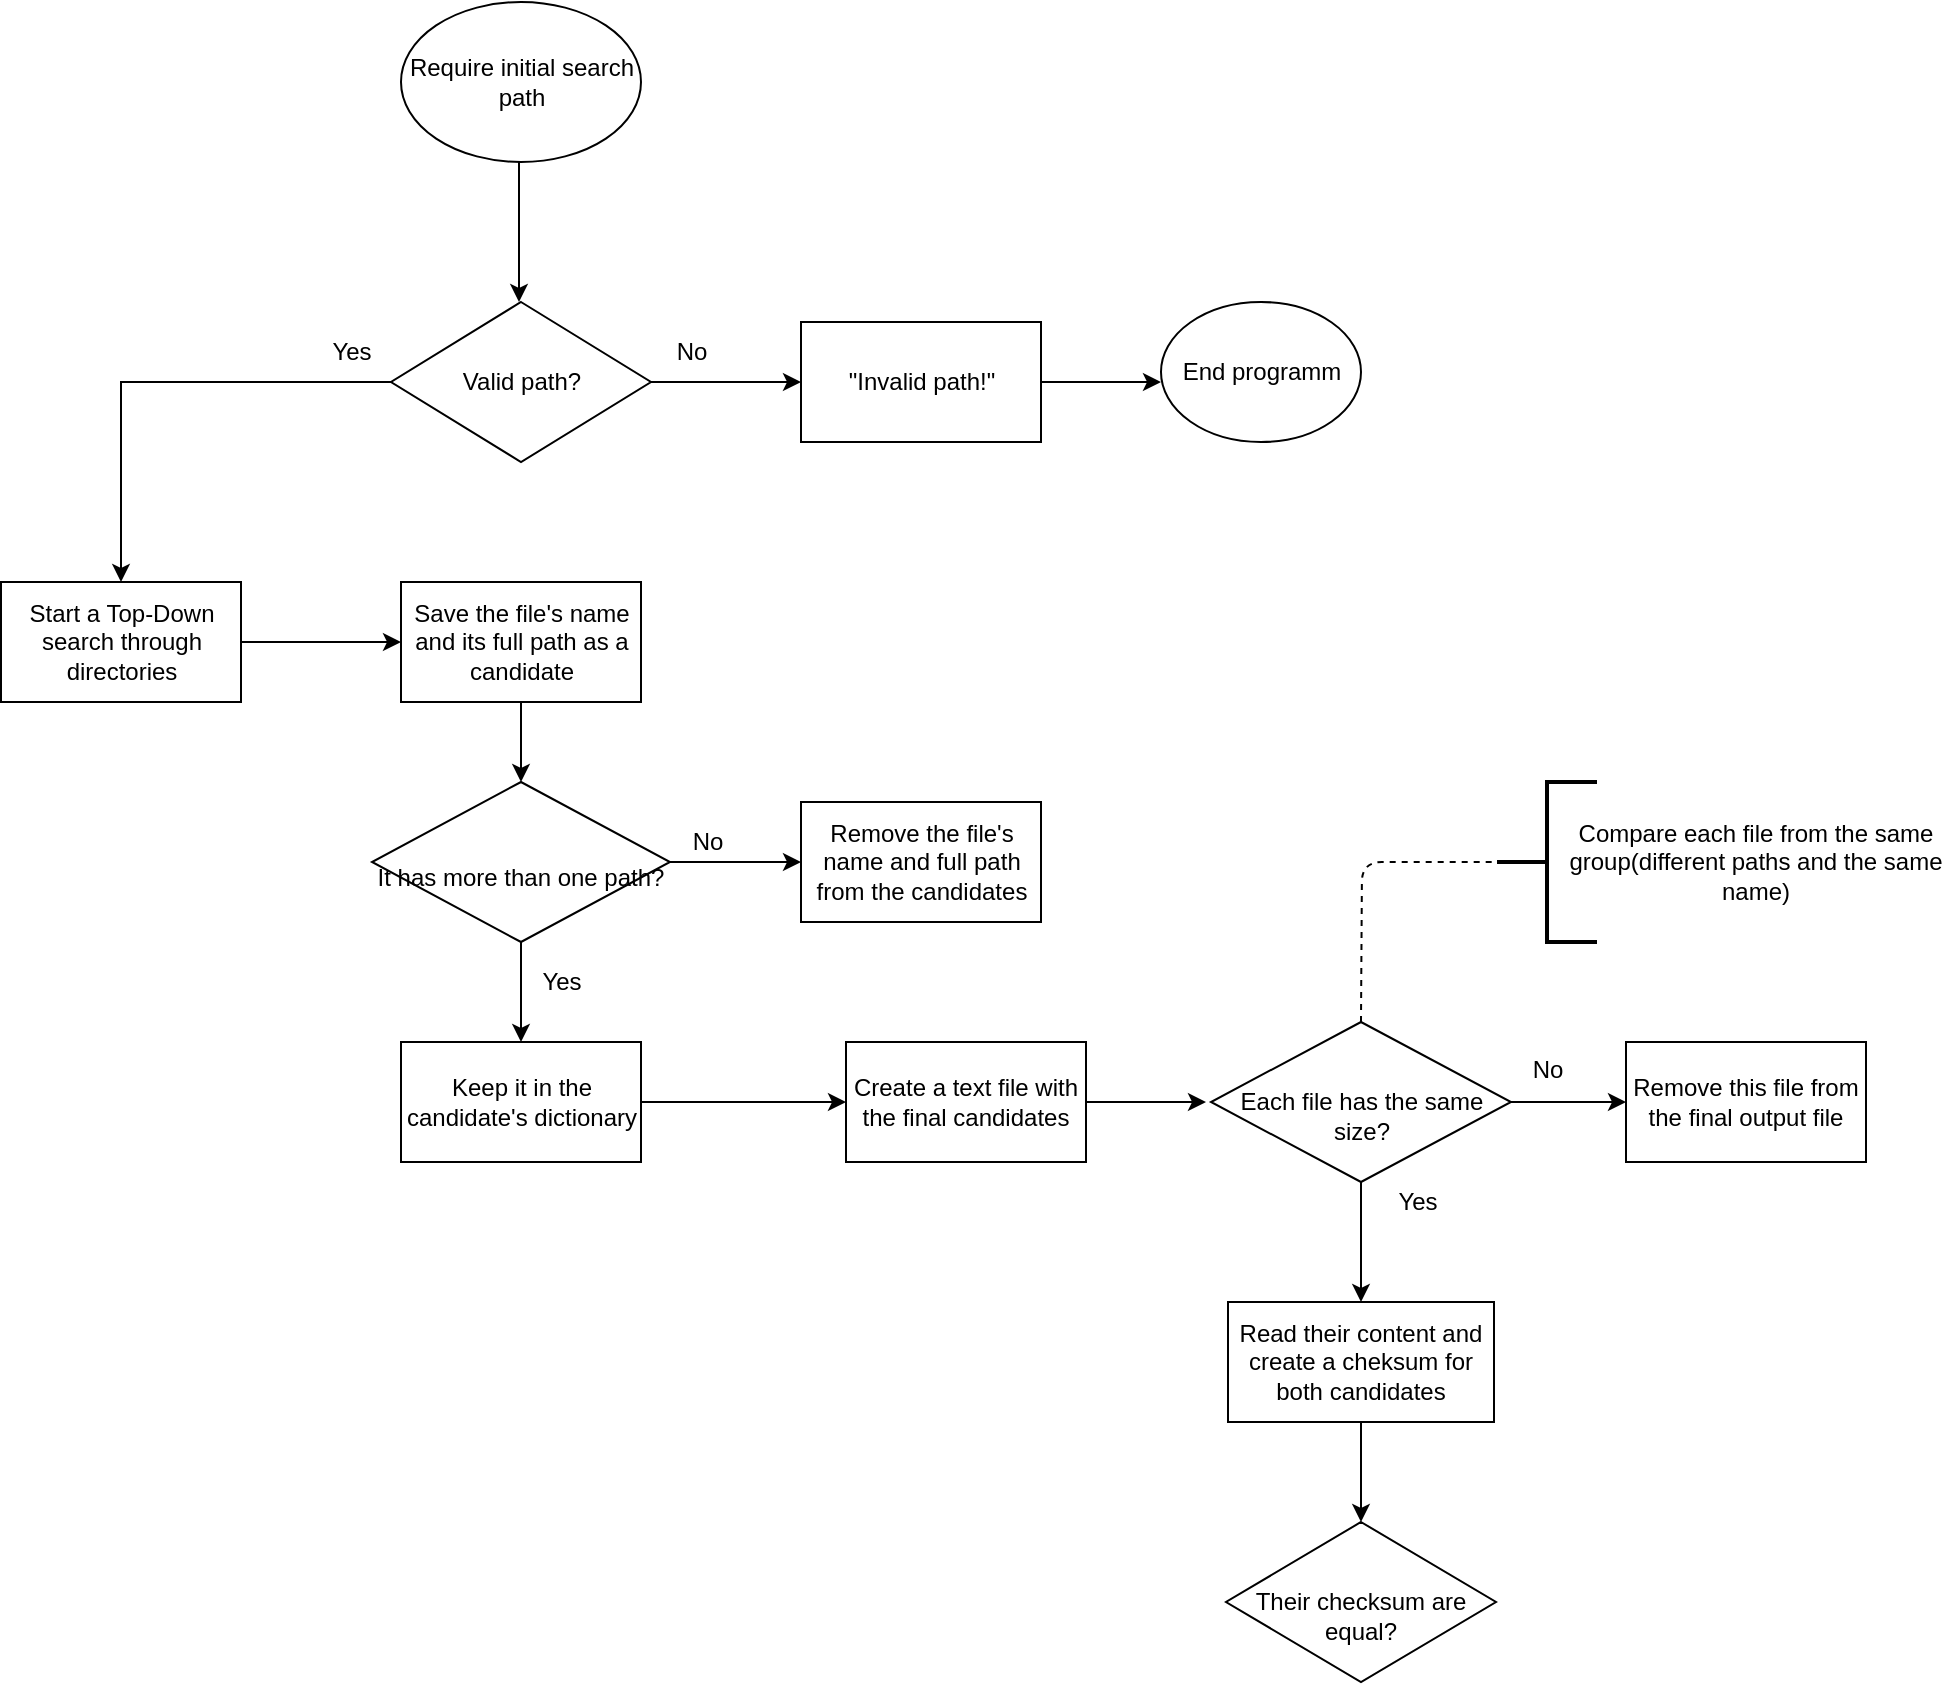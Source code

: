 <mxfile version="10.6.3" type="github"><diagram id="ecPP2jQ27v2pAvyMtvCx" name="Page-1"><mxGraphModel dx="840" dy="481" grid="1" gridSize="10" guides="1" tooltips="1" connect="1" arrows="1" fold="1" page="1" pageScale="1" pageWidth="827" pageHeight="1169" math="0" shadow="0"><root><mxCell id="0"/><mxCell id="1" parent="0"/><mxCell id="CdPllzhNP9zi-eXG6vMc-7" value="" style="strokeWidth=2;html=1;shape=mxgraph.flowchart.annotation_2;align=left;rotation=0;direction=east;" vertex="1" parent="1"><mxGeometry x="1055.5" y="430" width="50" height="80" as="geometry"/></mxCell><mxCell id="oGG3LgaSwGbW1TCwv-tr-1" value="&lt;div&gt;Require initial search path&lt;/div&gt;" style="ellipse;whiteSpace=wrap;html=1;" parent="1" vertex="1"><mxGeometry x="507.5" y="40" width="120" height="80" as="geometry"/></mxCell><mxCell id="oGG3LgaSwGbW1TCwv-tr-3" value="" style="endArrow=classic;html=1;" parent="1" edge="1"><mxGeometry width="50" height="50" relative="1" as="geometry"><mxPoint x="566.5" y="120" as="sourcePoint"/><mxPoint x="566.5" y="190" as="targetPoint"/></mxGeometry></mxCell><mxCell id="oGG3LgaSwGbW1TCwv-tr-19" style="edgeStyle=orthogonalEdgeStyle;rounded=0;orthogonalLoop=1;jettySize=auto;html=1;exitX=1;exitY=0.5;exitDx=0;exitDy=0;entryX=0;entryY=0.5;entryDx=0;entryDy=0;" parent="1" source="oGG3LgaSwGbW1TCwv-tr-4" target="oGG3LgaSwGbW1TCwv-tr-8" edge="1"><mxGeometry relative="1" as="geometry"/></mxCell><mxCell id="oGG3LgaSwGbW1TCwv-tr-26" style="edgeStyle=orthogonalEdgeStyle;rounded=0;orthogonalLoop=1;jettySize=auto;html=1;exitX=0;exitY=0.5;exitDx=0;exitDy=0;entryX=0.5;entryY=0;entryDx=0;entryDy=0;" parent="1" source="oGG3LgaSwGbW1TCwv-tr-4" target="oGG3LgaSwGbW1TCwv-tr-15" edge="1"><mxGeometry relative="1" as="geometry"/></mxCell><mxCell id="oGG3LgaSwGbW1TCwv-tr-4" value="Valid path?" style="rhombus;whiteSpace=wrap;html=1;" parent="1" vertex="1"><mxGeometry x="502.5" y="190" width="130" height="80" as="geometry"/></mxCell><mxCell id="oGG3LgaSwGbW1TCwv-tr-20" style="edgeStyle=orthogonalEdgeStyle;rounded=0;orthogonalLoop=1;jettySize=auto;html=1;exitX=1;exitY=0.5;exitDx=0;exitDy=0;" parent="1" source="oGG3LgaSwGbW1TCwv-tr-8" edge="1"><mxGeometry relative="1" as="geometry"><mxPoint x="887.5" y="230" as="targetPoint"/></mxGeometry></mxCell><mxCell id="oGG3LgaSwGbW1TCwv-tr-8" value="&quot;Invalid path!&quot;" style="rounded=0;whiteSpace=wrap;html=1;" parent="1" vertex="1"><mxGeometry x="707.5" y="200" width="120" height="60" as="geometry"/></mxCell><mxCell id="oGG3LgaSwGbW1TCwv-tr-11" value="&lt;div&gt;No&lt;/div&gt;" style="text;html=1;strokeColor=none;fillColor=none;align=center;verticalAlign=middle;whiteSpace=wrap;rounded=0;" parent="1" vertex="1"><mxGeometry x="632.5" y="205" width="40" height="20" as="geometry"/></mxCell><mxCell id="oGG3LgaSwGbW1TCwv-tr-27" style="edgeStyle=orthogonalEdgeStyle;rounded=0;orthogonalLoop=1;jettySize=auto;html=1;entryX=0;entryY=0.5;entryDx=0;entryDy=0;" parent="1" source="oGG3LgaSwGbW1TCwv-tr-15" target="oGG3LgaSwGbW1TCwv-tr-22" edge="1"><mxGeometry relative="1" as="geometry"/></mxCell><mxCell id="oGG3LgaSwGbW1TCwv-tr-15" value="&lt;div&gt;Start a Top-Down search through directories&lt;/div&gt;" style="rounded=0;whiteSpace=wrap;html=1;" parent="1" vertex="1"><mxGeometry x="307.5" y="330" width="120" height="60" as="geometry"/></mxCell><mxCell id="oGG3LgaSwGbW1TCwv-tr-17" value="&lt;div&gt;Yes&lt;/div&gt;" style="text;html=1;strokeColor=none;fillColor=none;align=center;verticalAlign=middle;whiteSpace=wrap;rounded=0;" parent="1" vertex="1"><mxGeometry x="462.5" y="205" width="40" height="20" as="geometry"/></mxCell><mxCell id="oGG3LgaSwGbW1TCwv-tr-21" value="End programm" style="ellipse;whiteSpace=wrap;html=1;" parent="1" vertex="1"><mxGeometry x="887.5" y="190" width="100" height="70" as="geometry"/></mxCell><mxCell id="oGG3LgaSwGbW1TCwv-tr-25" style="edgeStyle=orthogonalEdgeStyle;rounded=0;orthogonalLoop=1;jettySize=auto;html=1;exitX=0.5;exitY=1;exitDx=0;exitDy=0;entryX=0.5;entryY=0;entryDx=0;entryDy=0;" parent="1" source="oGG3LgaSwGbW1TCwv-tr-22" target="oGG3LgaSwGbW1TCwv-tr-24" edge="1"><mxGeometry relative="1" as="geometry"/></mxCell><mxCell id="oGG3LgaSwGbW1TCwv-tr-22" value="Save the file's name and its full path as a candidate" style="rounded=0;whiteSpace=wrap;html=1;" parent="1" vertex="1"><mxGeometry x="507.5" y="330" width="120" height="60" as="geometry"/></mxCell><mxCell id="oGG3LgaSwGbW1TCwv-tr-29" style="edgeStyle=orthogonalEdgeStyle;rounded=0;orthogonalLoop=1;jettySize=auto;html=1;exitX=1;exitY=0.5;exitDx=0;exitDy=0;entryX=0;entryY=0.5;entryDx=0;entryDy=0;" parent="1" source="oGG3LgaSwGbW1TCwv-tr-24" target="oGG3LgaSwGbW1TCwv-tr-28" edge="1"><mxGeometry relative="1" as="geometry"/></mxCell><mxCell id="oGG3LgaSwGbW1TCwv-tr-32" style="edgeStyle=orthogonalEdgeStyle;rounded=0;orthogonalLoop=1;jettySize=auto;html=1;exitX=0.5;exitY=1;exitDx=0;exitDy=0;entryX=0.5;entryY=0;entryDx=0;entryDy=0;" parent="1" source="oGG3LgaSwGbW1TCwv-tr-24" target="oGG3LgaSwGbW1TCwv-tr-31" edge="1"><mxGeometry relative="1" as="geometry"/></mxCell><mxCell id="oGG3LgaSwGbW1TCwv-tr-24" value="&lt;div align=&quot;center&quot;&gt;&lt;br&gt;&lt;/div&gt;&lt;div align=&quot;center&quot;&gt;It has more than one path?&lt;/div&gt;" style="rhombus;whiteSpace=wrap;html=1;" parent="1" vertex="1"><mxGeometry x="493" y="430" width="149" height="80" as="geometry"/></mxCell><mxCell id="oGG3LgaSwGbW1TCwv-tr-28" value="Remove the file's name and full path from the candidates" style="rounded=0;whiteSpace=wrap;html=1;" parent="1" vertex="1"><mxGeometry x="707.5" y="440" width="120" height="60" as="geometry"/></mxCell><mxCell id="oGG3LgaSwGbW1TCwv-tr-30" value="&lt;div&gt;No&lt;/div&gt;" style="text;html=1;strokeColor=none;fillColor=none;align=center;verticalAlign=middle;whiteSpace=wrap;rounded=0;" parent="1" vertex="1"><mxGeometry x="640.5" y="450" width="40" height="20" as="geometry"/></mxCell><mxCell id="CdPllzhNP9zi-eXG6vMc-14" style="edgeStyle=orthogonalEdgeStyle;rounded=0;orthogonalLoop=1;jettySize=auto;html=1;exitX=1;exitY=0.5;exitDx=0;exitDy=0;entryX=0;entryY=0.5;entryDx=0;entryDy=0;" edge="1" parent="1" source="oGG3LgaSwGbW1TCwv-tr-31" target="CdPllzhNP9zi-eXG6vMc-13"><mxGeometry relative="1" as="geometry"/></mxCell><mxCell id="oGG3LgaSwGbW1TCwv-tr-31" value="Keep it in the candidate's dictionary" style="rounded=0;whiteSpace=wrap;html=1;" parent="1" vertex="1"><mxGeometry x="507.5" y="560" width="120" height="60" as="geometry"/></mxCell><mxCell id="oGG3LgaSwGbW1TCwv-tr-33" value="&lt;div&gt;Yes&lt;/div&gt;" style="text;html=1;strokeColor=none;fillColor=none;align=center;verticalAlign=middle;whiteSpace=wrap;rounded=0;" parent="1" vertex="1"><mxGeometry x="567.5" y="520" width="40" height="20" as="geometry"/></mxCell><mxCell id="CdPllzhNP9zi-eXG6vMc-17" style="edgeStyle=orthogonalEdgeStyle;rounded=0;orthogonalLoop=1;jettySize=auto;html=1;exitX=1;exitY=0.5;exitDx=0;exitDy=0;entryX=0;entryY=0.5;entryDx=0;entryDy=0;" edge="1" parent="1" source="oGG3LgaSwGbW1TCwv-tr-48" target="CdPllzhNP9zi-eXG6vMc-11"><mxGeometry relative="1" as="geometry"/></mxCell><mxCell id="CdPllzhNP9zi-eXG6vMc-21" style="edgeStyle=orthogonalEdgeStyle;rounded=0;orthogonalLoop=1;jettySize=auto;html=1;exitX=0.5;exitY=1;exitDx=0;exitDy=0;" edge="1" parent="1" source="oGG3LgaSwGbW1TCwv-tr-48" target="CdPllzhNP9zi-eXG6vMc-20"><mxGeometry relative="1" as="geometry"/></mxCell><mxCell id="oGG3LgaSwGbW1TCwv-tr-48" value="&lt;br&gt;&lt;div&gt;Each file has the same size?&lt;/div&gt;" style="rhombus;whiteSpace=wrap;html=1;direction=east;" parent="1" vertex="1"><mxGeometry x="912.5" y="550" width="150" height="80" as="geometry"/></mxCell><mxCell id="CdPllzhNP9zi-eXG6vMc-10" value="Compare each file from the same group(different paths and the same name)" style="text;html=1;strokeColor=none;fillColor=none;align=center;verticalAlign=middle;whiteSpace=wrap;rounded=0;direction=east;" vertex="1" parent="1"><mxGeometry x="1090" y="440" width="190" height="60" as="geometry"/></mxCell><mxCell id="CdPllzhNP9zi-eXG6vMc-11" value="Remove this file from the final output file" style="rounded=0;whiteSpace=wrap;html=1;direction=east;" vertex="1" parent="1"><mxGeometry x="1120" y="560" width="120" height="60" as="geometry"/></mxCell><mxCell id="CdPllzhNP9zi-eXG6vMc-15" style="edgeStyle=orthogonalEdgeStyle;rounded=0;orthogonalLoop=1;jettySize=auto;html=1;exitX=1;exitY=0.5;exitDx=0;exitDy=0;" edge="1" parent="1" source="CdPllzhNP9zi-eXG6vMc-13"><mxGeometry relative="1" as="geometry"><mxPoint x="910" y="590" as="targetPoint"/></mxGeometry></mxCell><mxCell id="CdPllzhNP9zi-eXG6vMc-13" value="Create a text file with the final candidates" style="rounded=0;whiteSpace=wrap;html=1;" vertex="1" parent="1"><mxGeometry x="730" y="560" width="120" height="60" as="geometry"/></mxCell><mxCell id="CdPllzhNP9zi-eXG6vMc-16" value="" style="endArrow=none;dashed=1;html=1;exitX=0.5;exitY=0;exitDx=0;exitDy=0;entryX=0;entryY=0.5;entryDx=0;entryDy=0;entryPerimeter=0;" edge="1" parent="1" source="oGG3LgaSwGbW1TCwv-tr-48" target="CdPllzhNP9zi-eXG6vMc-7"><mxGeometry width="50" height="50" relative="1" as="geometry"><mxPoint x="962.5" y="510" as="sourcePoint"/><mxPoint x="1012.5" y="460" as="targetPoint"/><Array as="points"><mxPoint x="988" y="470"/></Array></mxGeometry></mxCell><mxCell id="CdPllzhNP9zi-eXG6vMc-18" value="&lt;div&gt;No&lt;/div&gt;" style="text;html=1;strokeColor=none;fillColor=none;align=center;verticalAlign=middle;whiteSpace=wrap;rounded=0;" vertex="1" parent="1"><mxGeometry x="1060.5" y="564" width="40" height="20" as="geometry"/></mxCell><mxCell id="CdPllzhNP9zi-eXG6vMc-19" value="&lt;div&gt;Yes&lt;/div&gt;" style="text;html=1;strokeColor=none;fillColor=none;align=center;verticalAlign=middle;whiteSpace=wrap;rounded=0;" vertex="1" parent="1"><mxGeometry x="995.5" y="630" width="40" height="20" as="geometry"/></mxCell><mxCell id="CdPllzhNP9zi-eXG6vMc-24" style="edgeStyle=orthogonalEdgeStyle;rounded=0;orthogonalLoop=1;jettySize=auto;html=1;exitX=0.5;exitY=1;exitDx=0;exitDy=0;entryX=0.5;entryY=0;entryDx=0;entryDy=0;" edge="1" parent="1" source="CdPllzhNP9zi-eXG6vMc-20" target="CdPllzhNP9zi-eXG6vMc-23"><mxGeometry relative="1" as="geometry"/></mxCell><mxCell id="CdPllzhNP9zi-eXG6vMc-20" value="Read their content and create a cheksum for both candidates" style="rounded=0;whiteSpace=wrap;html=1;" vertex="1" parent="1"><mxGeometry x="921" y="690" width="133" height="60" as="geometry"/></mxCell><mxCell id="CdPllzhNP9zi-eXG6vMc-23" value="&lt;div&gt;&lt;br&gt;&lt;/div&gt;&lt;div&gt;Their checksum are equal?&lt;/div&gt;" style="rhombus;whiteSpace=wrap;html=1;" vertex="1" parent="1"><mxGeometry x="920" y="800" width="135" height="80" as="geometry"/></mxCell></root></mxGraphModel></diagram></mxfile>